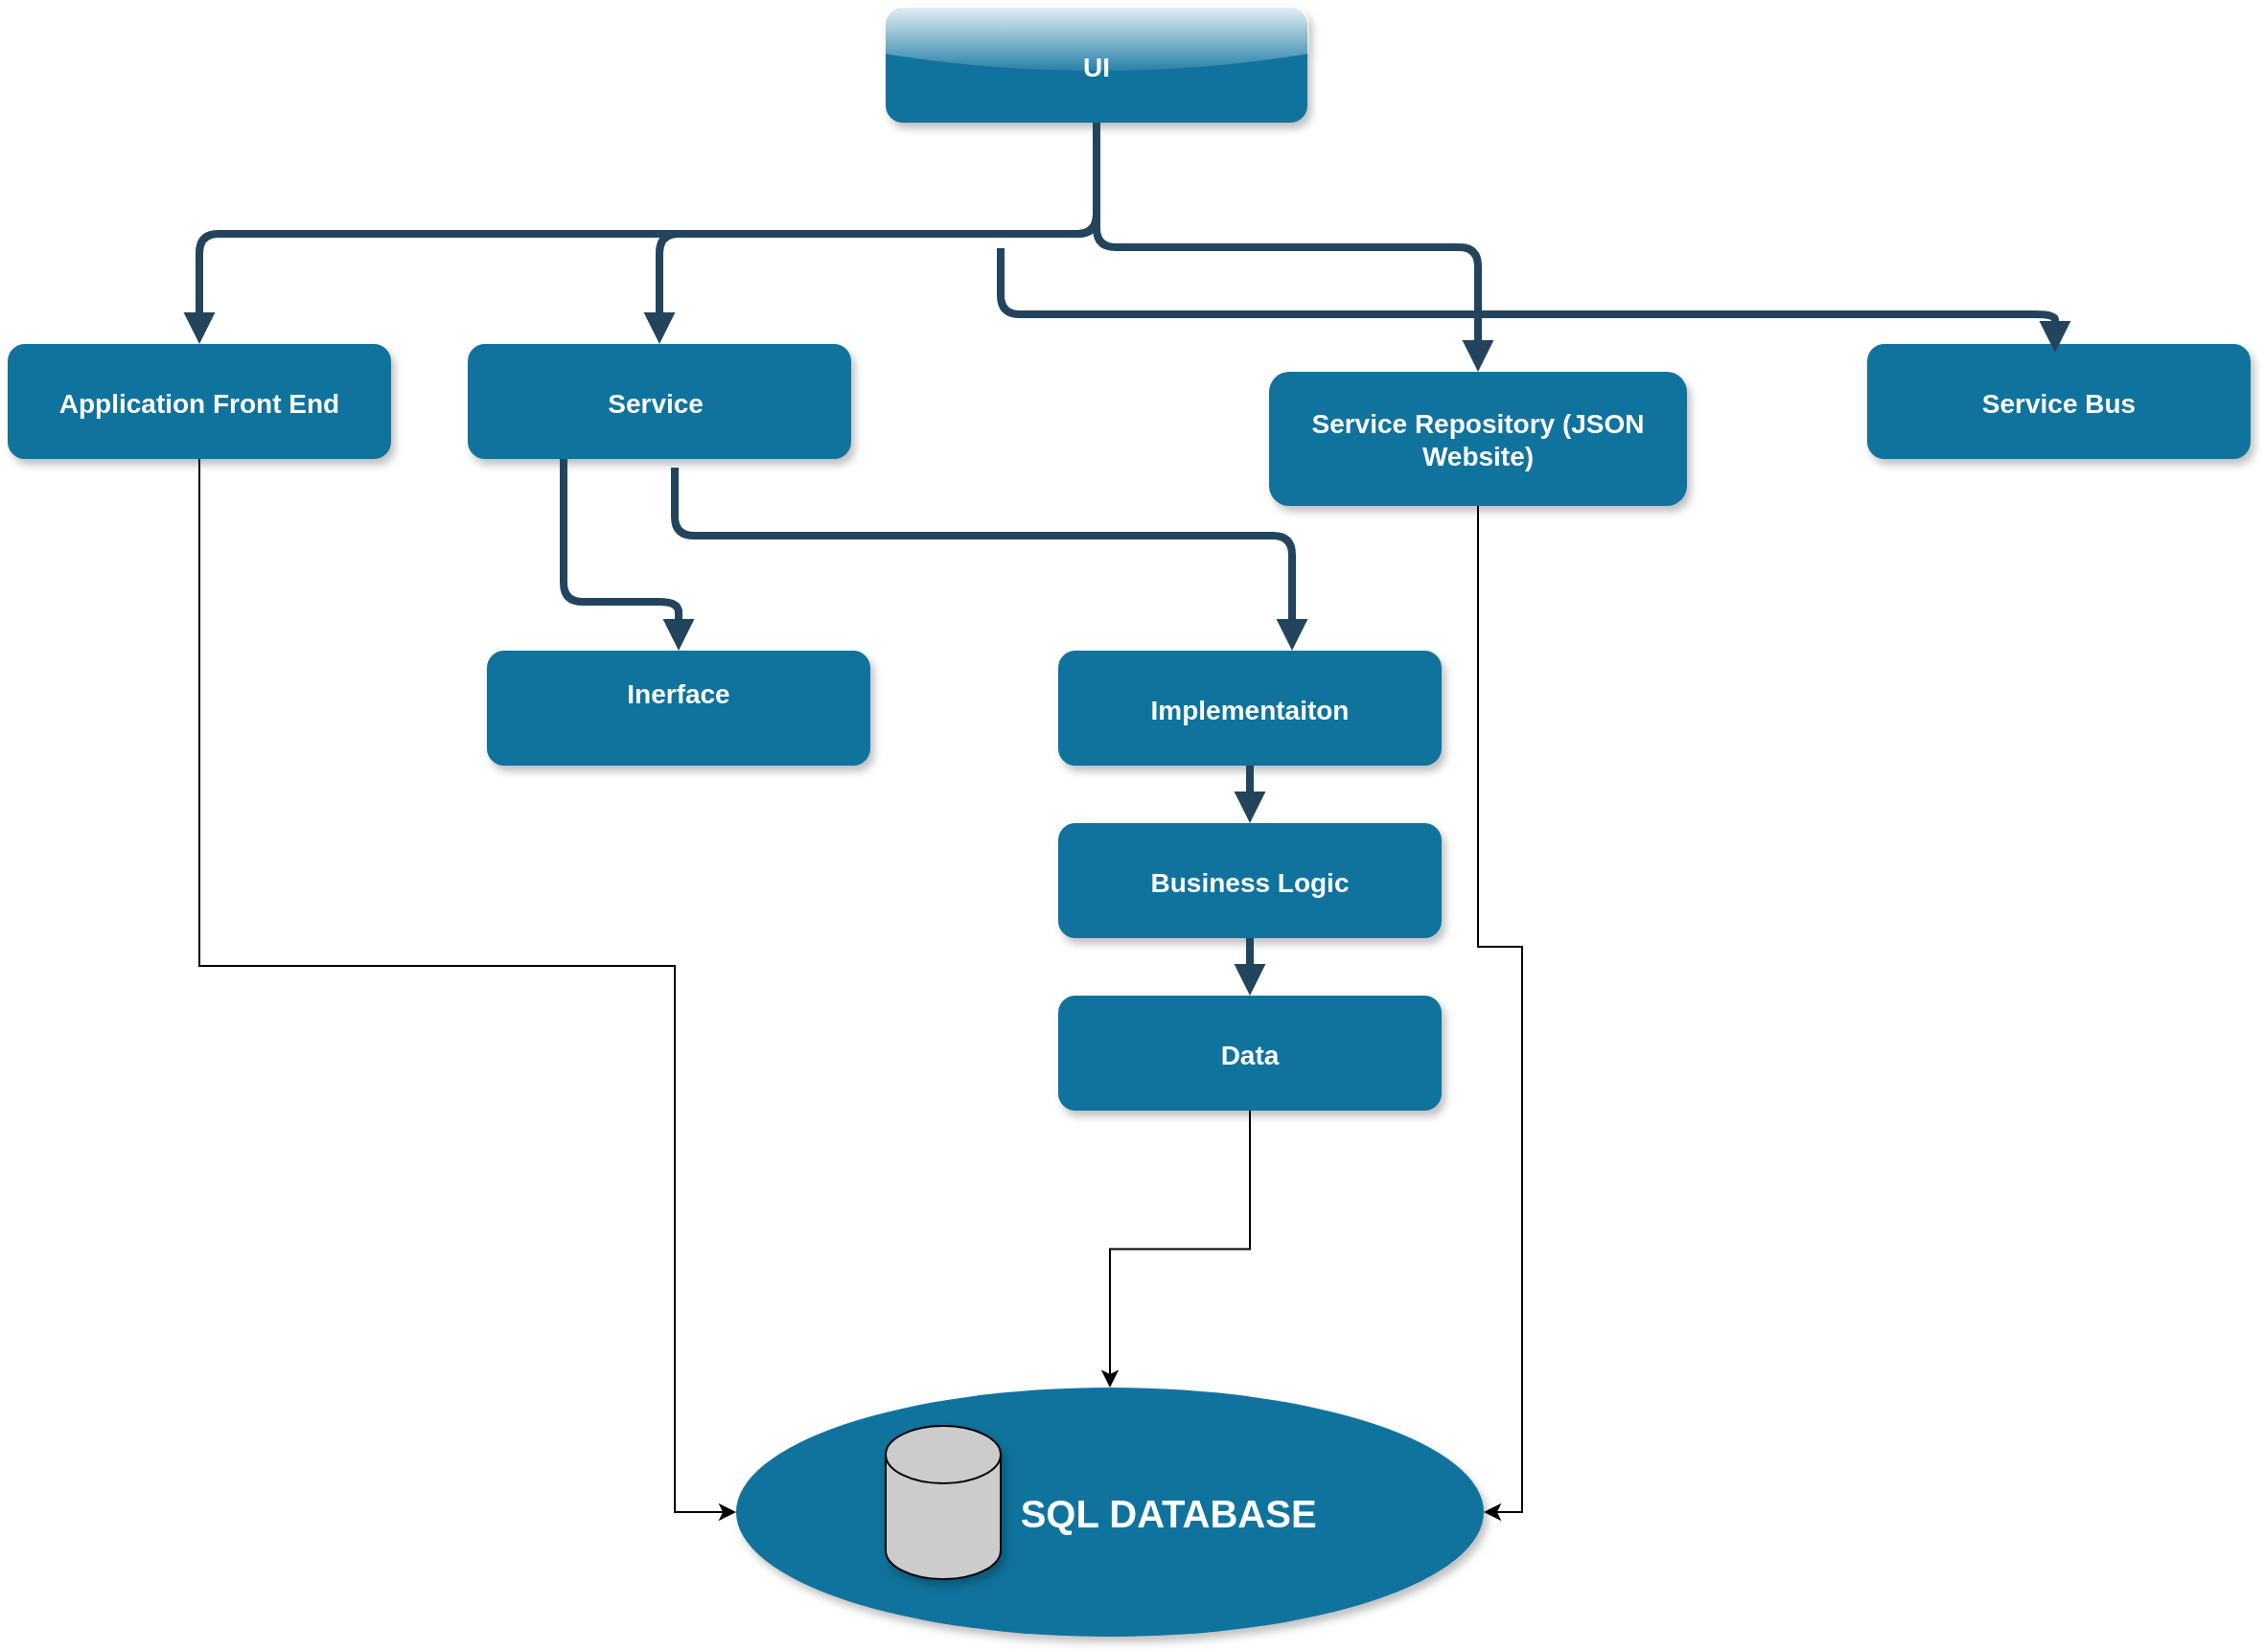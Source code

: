 <mxfile version="13.9.8" type="github">
  <diagram name="Page-1" id="97916047-d0de-89f5-080d-49f4d83e522f">
    <mxGraphModel dx="2076" dy="1094" grid="1" gridSize="10" guides="1" tooltips="1" connect="1" arrows="1" fold="1" page="1" pageScale="1.5" pageWidth="1169" pageHeight="827" background="#ffffff" math="0" shadow="0">
      <root>
        <mxCell id="0" />
        <mxCell id="1" parent="0" />
        <mxCell id="3" value="UI" style="rounded=1;strokeColor=none;shadow=1;gradientColor=none;fontStyle=1;fontColor=#FFFFFF;fontSize=14;fillColor=#10739E;glass=1;sketch=0;" parent="1" vertex="1">
          <mxGeometry x="760" y="280" width="220" height="60" as="geometry" />
        </mxCell>
        <mxCell id="fSpwWbNm_VhH-N-8RSKB-63" style="edgeStyle=orthogonalEdgeStyle;rounded=0;orthogonalLoop=1;jettySize=auto;html=1;" parent="1" source="4" target="fSpwWbNm_VhH-N-8RSKB-59" edge="1">
          <mxGeometry relative="1" as="geometry">
            <Array as="points">
              <mxPoint x="402" y="780" />
              <mxPoint x="650" y="780" />
              <mxPoint x="650" y="1065" />
            </Array>
          </mxGeometry>
        </mxCell>
        <mxCell id="4" value="Application Front End" style="rounded=1;fillColor=#10739E;strokeColor=none;shadow=1;gradientColor=none;fontStyle=1;fontColor=#FFFFFF;fontSize=14;" parent="1" vertex="1">
          <mxGeometry x="302" y="455.5" width="200" height="60" as="geometry" />
        </mxCell>
        <mxCell id="5" value="Service " style="rounded=1;fillColor=#10739E;strokeColor=none;shadow=1;gradientColor=none;fontStyle=1;fontColor=#FFFFFF;fontSize=14;" parent="1" vertex="1">
          <mxGeometry x="542" y="455.5" width="200" height="60" as="geometry" />
        </mxCell>
        <mxCell id="fSpwWbNm_VhH-N-8RSKB-62" style="edgeStyle=orthogonalEdgeStyle;rounded=0;orthogonalLoop=1;jettySize=auto;html=1;entryX=1;entryY=0.5;entryDx=0;entryDy=0;" parent="1" source="6" target="fSpwWbNm_VhH-N-8RSKB-59" edge="1">
          <mxGeometry relative="1" as="geometry">
            <mxPoint x="1090" y="1070" as="targetPoint" />
          </mxGeometry>
        </mxCell>
        <mxCell id="6" value="Service Repository (JSON Website)" style="rounded=1;fillColor=#10739E;strokeColor=none;shadow=1;gradientColor=none;fontStyle=1;fontColor=#FFFFFF;fontSize=14;whiteSpace=wrap;" parent="1" vertex="1">
          <mxGeometry x="960" y="470" width="218" height="70" as="geometry" />
        </mxCell>
        <mxCell id="7" value="Service Bus" style="rounded=1;fillColor=#10739E;strokeColor=none;shadow=1;gradientColor=none;fontStyle=1;fontColor=#FFFFFF;fontSize=14;" parent="1" vertex="1">
          <mxGeometry x="1272" y="455.5" width="200" height="60" as="geometry" />
        </mxCell>
        <mxCell id="fSpwWbNm_VhH-N-8RSKB-60" value="" style="edgeStyle=orthogonalEdgeStyle;rounded=0;orthogonalLoop=1;jettySize=auto;html=1;exitX=0.5;exitY=1;exitDx=0;exitDy=0;" parent="1" source="25" target="fSpwWbNm_VhH-N-8RSKB-59" edge="1">
          <mxGeometry relative="1" as="geometry" />
        </mxCell>
        <mxCell id="13" value="Inerface&#xa;" style="rounded=1;fillColor=#10739E;strokeColor=none;shadow=1;gradientColor=none;fontStyle=1;fontColor=#FFFFFF;fontSize=14;" parent="1" vertex="1">
          <mxGeometry x="552" y="615.5" width="200" height="60" as="geometry" />
        </mxCell>
        <mxCell id="23" value="Implementaiton" style="rounded=1;fillColor=#10739E;strokeColor=none;shadow=1;gradientColor=none;fontStyle=1;fontColor=#FFFFFF;fontSize=14;" parent="1" vertex="1">
          <mxGeometry x="850" y="615.5" width="200" height="60" as="geometry" />
        </mxCell>
        <mxCell id="24" value="Business Logic" style="rounded=1;fillColor=#10739E;strokeColor=none;shadow=1;gradientColor=none;fontStyle=1;fontColor=#FFFFFF;fontSize=14;" parent="1" vertex="1">
          <mxGeometry x="850" y="705.5" width="200" height="60" as="geometry" />
        </mxCell>
        <mxCell id="25" value="Data" style="rounded=1;fillColor=#10739E;strokeColor=none;shadow=1;gradientColor=none;fontStyle=1;fontColor=#FFFFFF;fontSize=14;" parent="1" vertex="1">
          <mxGeometry x="850" y="795.5" width="200" height="60" as="geometry" />
        </mxCell>
        <mxCell id="30" value="" style="edgeStyle=elbowEdgeStyle;elbow=vertical;strokeWidth=4;endArrow=block;endFill=1;fontStyle=1;strokeColor=#23445D;" parent="1" source="3" target="5" edge="1">
          <mxGeometry x="22" y="165.5" width="100" height="100" as="geometry">
            <mxPoint x="22" y="265.5" as="sourcePoint" />
            <mxPoint x="122" y="165.5" as="targetPoint" />
          </mxGeometry>
        </mxCell>
        <mxCell id="31" value="" style="edgeStyle=elbowEdgeStyle;elbow=vertical;strokeWidth=4;endArrow=block;endFill=1;fontStyle=1;strokeColor=#23445D;" parent="1" source="3" target="4" edge="1">
          <mxGeometry x="22" y="165.5" width="100" height="100" as="geometry">
            <mxPoint x="22" y="265.5" as="sourcePoint" />
            <mxPoint x="122" y="165.5" as="targetPoint" />
          </mxGeometry>
        </mxCell>
        <mxCell id="32" value="" style="edgeStyle=elbowEdgeStyle;elbow=vertical;strokeWidth=4;endArrow=block;endFill=1;fontStyle=1;strokeColor=#23445D;" parent="1" source="3" target="6" edge="1">
          <mxGeometry x="22" y="165.5" width="100" height="100" as="geometry">
            <mxPoint x="22" y="265.5" as="sourcePoint" />
            <mxPoint x="122" y="165.5" as="targetPoint" />
          </mxGeometry>
        </mxCell>
        <mxCell id="37" value="" style="edgeStyle=elbowEdgeStyle;elbow=vertical;strokeWidth=4;endArrow=block;endFill=1;fontStyle=1;strokeColor=#23445D;" parent="1" target="23" edge="1">
          <mxGeometry x="22" y="165.5" width="100" height="100" as="geometry">
            <mxPoint x="650" y="520" as="sourcePoint" />
            <mxPoint x="122" y="165.5" as="targetPoint" />
            <Array as="points">
              <mxPoint x="972" y="555.5" />
            </Array>
          </mxGeometry>
        </mxCell>
        <mxCell id="50" value="" style="edgeStyle=elbowEdgeStyle;elbow=vertical;strokeWidth=4;endArrow=block;endFill=1;fontStyle=1;strokeColor=#23445D;" parent="1" source="23" target="24" edge="1">
          <mxGeometry x="72" y="165.5" width="100" height="100" as="geometry">
            <mxPoint x="72" y="265.5" as="sourcePoint" />
            <mxPoint x="172" y="165.5" as="targetPoint" />
          </mxGeometry>
        </mxCell>
        <mxCell id="51" value="" style="edgeStyle=elbowEdgeStyle;elbow=vertical;strokeWidth=4;endArrow=block;endFill=1;fontStyle=1;strokeColor=#23445D;" parent="1" source="24" target="25" edge="1">
          <mxGeometry x="72" y="175.5" width="100" height="100" as="geometry">
            <mxPoint x="72" y="275.5" as="sourcePoint" />
            <mxPoint x="172" y="175.5" as="targetPoint" />
          </mxGeometry>
        </mxCell>
        <mxCell id="54" value="" style="edgeStyle=elbowEdgeStyle;elbow=vertical;strokeWidth=4;endArrow=block;endFill=1;fontStyle=1;strokeColor=#23445D;exitX=0.25;exitY=1;exitDx=0;exitDy=0;entryX=0.5;entryY=0;entryDx=0;entryDy=0;" parent="1" source="5" target="13" edge="1">
          <mxGeometry x="22" y="165.5" width="100" height="100" as="geometry">
            <mxPoint x="22" y="265.5" as="sourcePoint" />
            <mxPoint x="590" y="616" as="targetPoint" />
            <Array as="points">
              <mxPoint x="640" y="590" />
            </Array>
          </mxGeometry>
        </mxCell>
        <mxCell id="fSpwWbNm_VhH-N-8RSKB-58" value="" style="edgeStyle=elbowEdgeStyle;elbow=vertical;strokeWidth=4;endArrow=block;endFill=1;fontStyle=1;strokeColor=#23445D;entryX=0.49;entryY=0.075;entryDx=0;entryDy=0;entryPerimeter=0;" parent="1" target="7" edge="1">
          <mxGeometry x="70" y="165.5" width="100" height="100" as="geometry">
            <mxPoint x="820" y="405.5" as="sourcePoint" />
            <mxPoint x="1370" y="440" as="targetPoint" />
            <Array as="points">
              <mxPoint x="1090" y="440" />
            </Array>
          </mxGeometry>
        </mxCell>
        <mxCell id="fSpwWbNm_VhH-N-8RSKB-59" value="&lt;font style=&quot;font-size: 20px&quot;&gt;&lt;font style=&quot;font-size: 20px&quot;&gt;&amp;nbsp; &amp;nbsp; &amp;nbsp; &amp;nbsp; &amp;nbsp; &amp;nbsp;SQL DAT&lt;/font&gt;ABASE&lt;/font&gt;" style="ellipse;whiteSpace=wrap;html=1;rounded=1;shadow=1;fontSize=14;fontColor=#FFFFFF;fontStyle=1;strokeColor=none;fillColor=#10739E;" parent="1" vertex="1">
          <mxGeometry x="682" y="1000" width="390" height="130" as="geometry" />
        </mxCell>
        <mxCell id="fSpwWbNm_VhH-N-8RSKB-61" value="" style="shape=cylinder3;whiteSpace=wrap;html=1;boundedLbl=1;backgroundOutline=1;size=15;rounded=1;shadow=1;glass=1;sketch=0;fillColor=#CCCCCC;" parent="1" vertex="1">
          <mxGeometry x="760" y="1020" width="60" height="80" as="geometry" />
        </mxCell>
      </root>
    </mxGraphModel>
  </diagram>
</mxfile>
